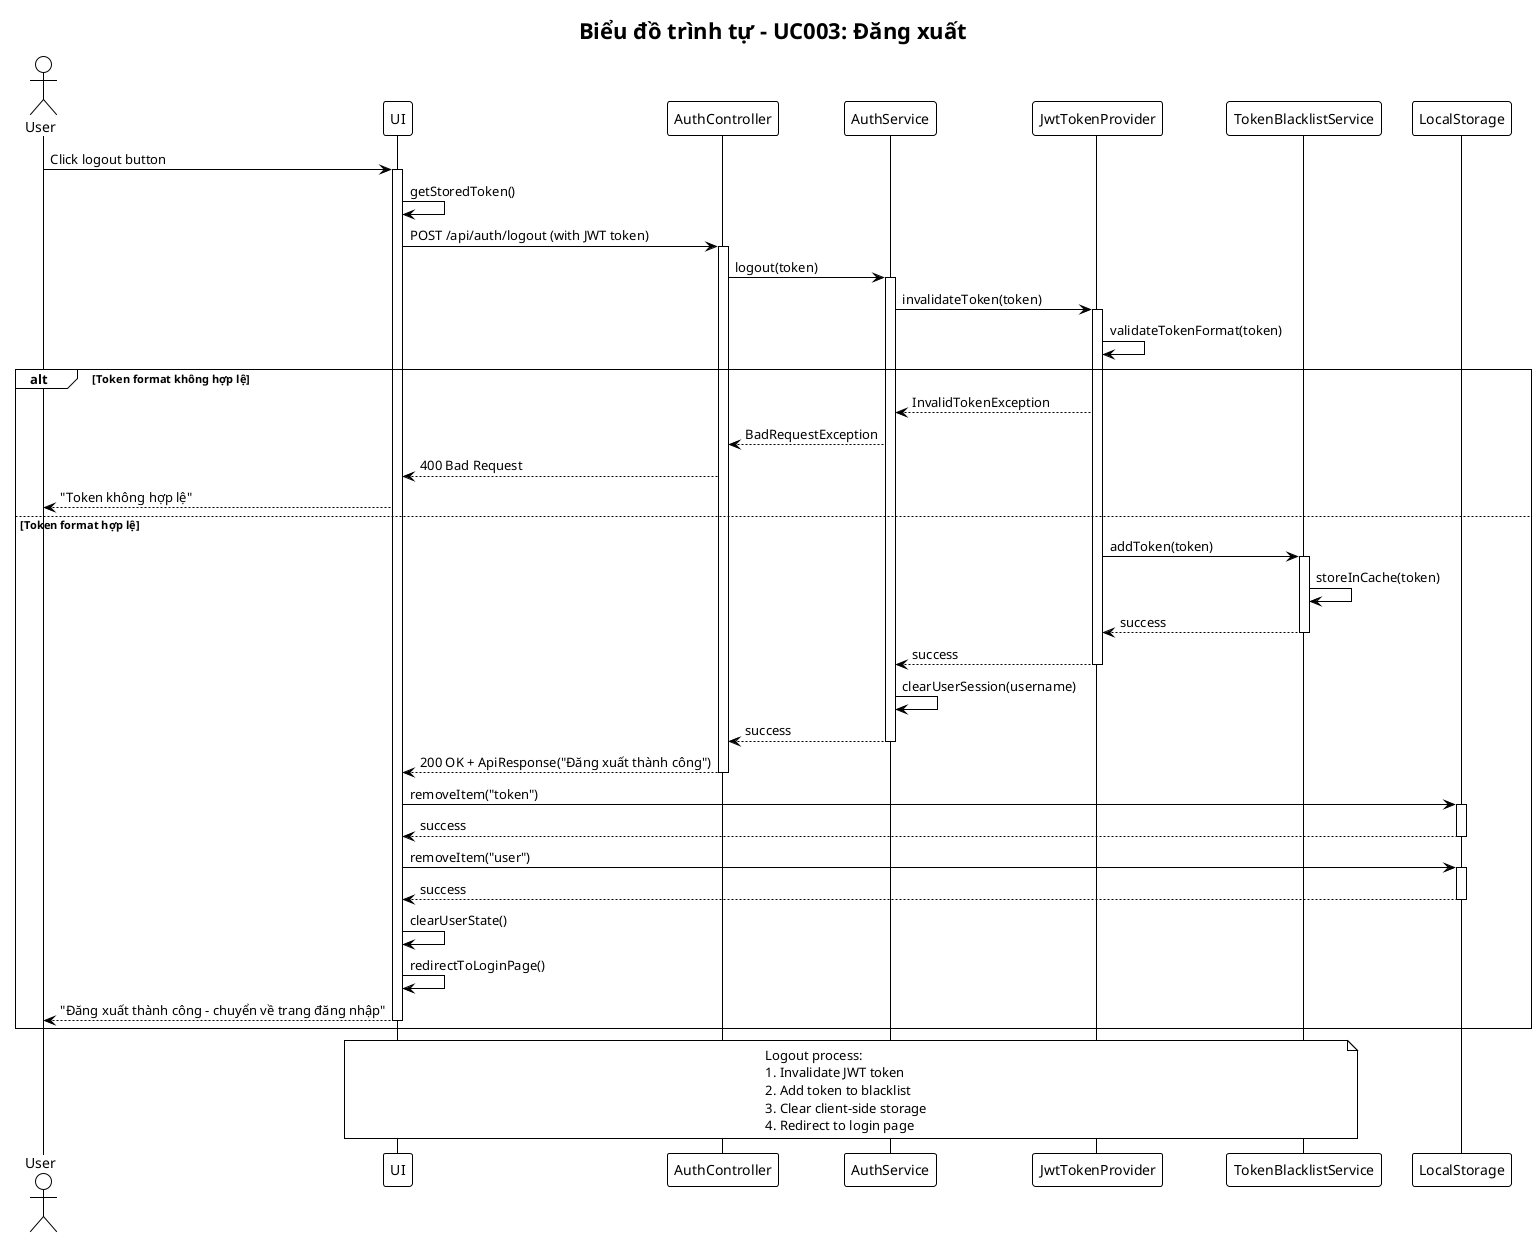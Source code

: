 @startuml UC003-Sequence-Diagram-Dang-Xuat
!theme plain

title Biểu đồ trình tự - UC003: Đăng xuất

actor User
participant "UI" as UI
participant "AuthController" as Controller
participant "AuthService" as AuthService
participant "JwtTokenProvider" as JwtProvider
participant "TokenBlacklistService" as BlacklistService
participant "LocalStorage" as LocalStorage

User -> UI: Click logout button
activate UI

UI -> UI: getStoredToken()
UI -> Controller: POST /api/auth/logout (with JWT token)
activate Controller

Controller -> AuthService: logout(token)
activate AuthService

AuthService -> JwtProvider: invalidateToken(token)
activate JwtProvider

JwtProvider -> JwtProvider: validateTokenFormat(token)
alt Token format không hợp lệ
    JwtProvider --> AuthService: InvalidTokenException
    AuthService --> Controller: BadRequestException
    Controller --> UI: 400 Bad Request
    UI --> User: "Token không hợp lệ"
else Token format hợp lệ
    JwtProvider -> BlacklistService: addToken(token)
    activate BlacklistService
    BlacklistService -> BlacklistService: storeInCache(token)
    BlacklistService --> JwtProvider: success
    deactivate BlacklistService

    JwtProvider --> AuthService: success
    deactivate JwtProvider

    AuthService -> AuthService: clearUserSession(username)
    AuthService --> Controller: success
    deactivate AuthService

    Controller --> UI: 200 OK + ApiResponse("Đăng xuất thành công")
    deactivate Controller

    UI -> LocalStorage: removeItem("token")
    activate LocalStorage
    LocalStorage --> UI: success
    deactivate LocalStorage

    UI -> LocalStorage: removeItem("user")
    activate LocalStorage
    LocalStorage --> UI: success
    deactivate LocalStorage

    UI -> UI: clearUserState()
    UI -> UI: redirectToLoginPage()
    UI --> User: "Đăng xuất thành công - chuyển về trang đăng nhập"
    deactivate UI
end

note over UI, BlacklistService
  Logout process:
  1. Invalidate JWT token
  2. Add token to blacklist
  3. Clear client-side storage
  4. Redirect to login page
end note

@enduml
